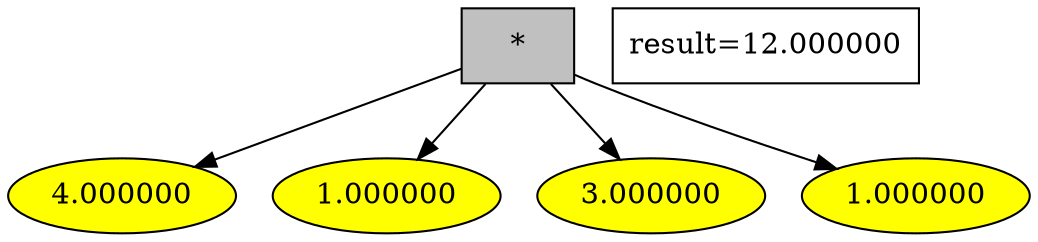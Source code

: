 digraph G {
1 [style = filled, label="*", shape = box, fillcolor="grey"];
1->0;
0 [style = filled, label="4.000000", fillcolor="yellow"];
1->2;
2 [style = filled, label="1.000000", fillcolor="yellow"];
1->3;
3 [style = filled, label="3.000000", fillcolor="yellow"];
1->4;
4 [style = filled, label="1.000000", fillcolor="yellow"];
"result=12.000000" [shape=box];
}
